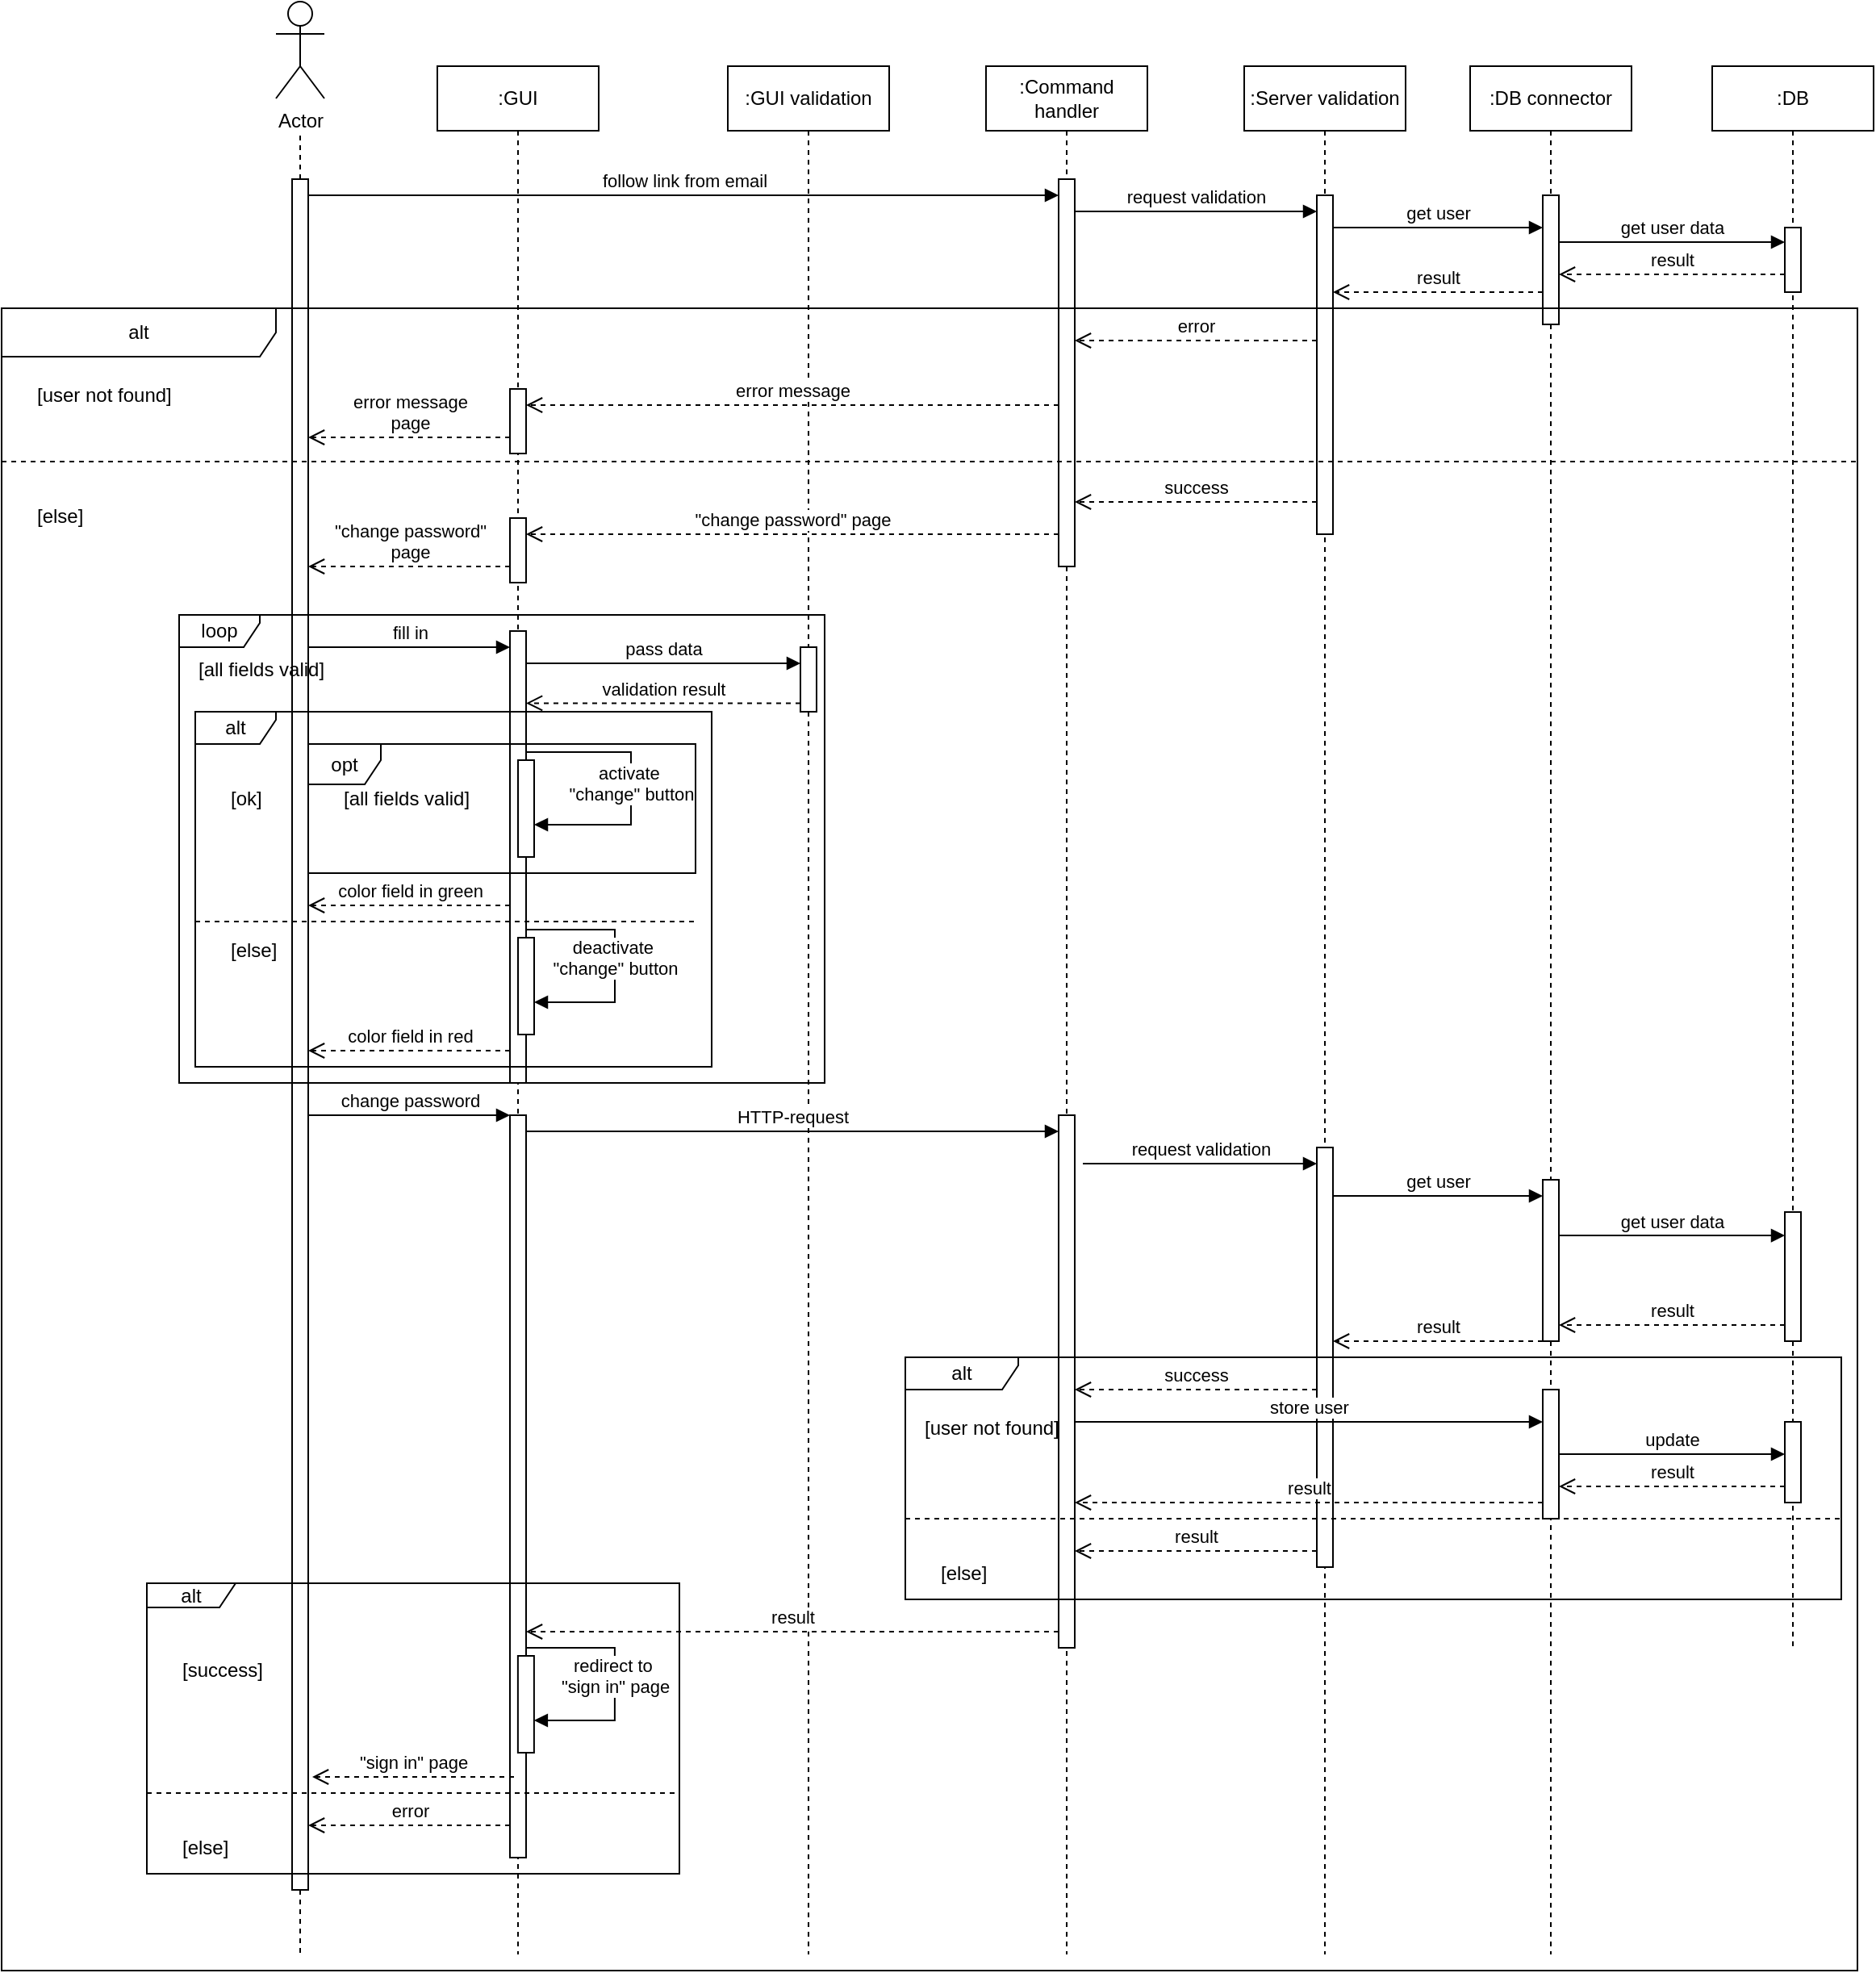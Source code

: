 <mxfile version="24.0.4" type="device">
  <diagram name="Page-1" id="2YBvvXClWsGukQMizWep">
    <mxGraphModel dx="2284" dy="1954" grid="1" gridSize="10" guides="1" tooltips="1" connect="1" arrows="1" fold="1" page="1" pageScale="1" pageWidth="850" pageHeight="1100" math="0" shadow="0">
      <root>
        <mxCell id="0" />
        <mxCell id="1" parent="0" />
        <mxCell id="BkvkmUMkXavDiM1oEpL3-1" value="" style="html=1;points=[];perimeter=orthogonalPerimeter;outlineConnect=0;targetShapes=umlLifeline;portConstraint=eastwest;newEdgeStyle={&quot;edgeStyle&quot;:&quot;elbowEdgeStyle&quot;,&quot;elbow&quot;:&quot;vertical&quot;,&quot;curved&quot;:0,&quot;rounded&quot;:0};" parent="1" vertex="1">
          <mxGeometry x="-50" y="100" width="10" height="1060" as="geometry" />
        </mxCell>
        <mxCell id="aM9ryv3xv72pqoxQDRHE-1" value=":GUI" style="shape=umlLifeline;perimeter=lifelinePerimeter;whiteSpace=wrap;html=1;container=0;dropTarget=0;collapsible=0;recursiveResize=0;outlineConnect=0;portConstraint=eastwest;newEdgeStyle={&quot;edgeStyle&quot;:&quot;elbowEdgeStyle&quot;,&quot;elbow&quot;:&quot;vertical&quot;,&quot;curved&quot;:0,&quot;rounded&quot;:0};" parent="1" vertex="1">
          <mxGeometry x="40" y="30" width="100" height="1170" as="geometry" />
        </mxCell>
        <mxCell id="SKgXmb6KjHLhrc9L7J1O-16" value="" style="html=1;points=[];perimeter=orthogonalPerimeter;outlineConnect=0;targetShapes=umlLifeline;portConstraint=eastwest;newEdgeStyle={&quot;edgeStyle&quot;:&quot;elbowEdgeStyle&quot;,&quot;elbow&quot;:&quot;vertical&quot;,&quot;curved&quot;:0,&quot;rounded&quot;:0};" parent="aM9ryv3xv72pqoxQDRHE-1" vertex="1">
          <mxGeometry x="45" y="200" width="10" height="40" as="geometry" />
        </mxCell>
        <mxCell id="aM9ryv3xv72pqoxQDRHE-5" value=":GUI validation" style="shape=umlLifeline;perimeter=lifelinePerimeter;whiteSpace=wrap;html=1;container=0;dropTarget=0;collapsible=0;recursiveResize=0;outlineConnect=0;portConstraint=eastwest;newEdgeStyle={&quot;edgeStyle&quot;:&quot;elbowEdgeStyle&quot;,&quot;elbow&quot;:&quot;vertical&quot;,&quot;curved&quot;:0,&quot;rounded&quot;:0};" parent="1" vertex="1">
          <mxGeometry x="220" y="30" width="100" height="1170" as="geometry" />
        </mxCell>
        <mxCell id="QLpWfq_dHeG4VFFPkYtZ-1" value="Actor" style="shape=umlActor;verticalLabelPosition=bottom;verticalAlign=top;html=1;outlineConnect=0;" parent="1" vertex="1">
          <mxGeometry x="-60" y="-10" width="30" height="60" as="geometry" />
        </mxCell>
        <mxCell id="QLpWfq_dHeG4VFFPkYtZ-3" value="" style="endArrow=none;dashed=1;html=1;rounded=0;" parent="1" source="BkvkmUMkXavDiM1oEpL3-1" edge="1">
          <mxGeometry width="50" height="50" relative="1" as="geometry">
            <mxPoint x="-45" y="620" as="sourcePoint" />
            <mxPoint x="-45" y="70" as="targetPoint" />
          </mxGeometry>
        </mxCell>
        <mxCell id="QLpWfq_dHeG4VFFPkYtZ-4" value=":Command handler" style="shape=umlLifeline;perimeter=lifelinePerimeter;whiteSpace=wrap;html=1;container=0;dropTarget=0;collapsible=0;recursiveResize=0;outlineConnect=0;portConstraint=eastwest;newEdgeStyle={&quot;edgeStyle&quot;:&quot;elbowEdgeStyle&quot;,&quot;elbow&quot;:&quot;vertical&quot;,&quot;curved&quot;:0,&quot;rounded&quot;:0};" parent="1" vertex="1">
          <mxGeometry x="380" y="30" width="100" height="1170" as="geometry" />
        </mxCell>
        <mxCell id="SKgXmb6KjHLhrc9L7J1O-4" value="" style="html=1;points=[];perimeter=orthogonalPerimeter;outlineConnect=0;targetShapes=umlLifeline;portConstraint=eastwest;newEdgeStyle={&quot;edgeStyle&quot;:&quot;elbowEdgeStyle&quot;,&quot;elbow&quot;:&quot;vertical&quot;,&quot;curved&quot;:0,&quot;rounded&quot;:0};" parent="QLpWfq_dHeG4VFFPkYtZ-4" vertex="1">
          <mxGeometry x="45" y="70" width="10" height="240" as="geometry" />
        </mxCell>
        <mxCell id="QLpWfq_dHeG4VFFPkYtZ-6" value=":Server validation" style="shape=umlLifeline;perimeter=lifelinePerimeter;whiteSpace=wrap;html=1;container=0;dropTarget=0;collapsible=0;recursiveResize=0;outlineConnect=0;portConstraint=eastwest;newEdgeStyle={&quot;edgeStyle&quot;:&quot;elbowEdgeStyle&quot;,&quot;elbow&quot;:&quot;vertical&quot;,&quot;curved&quot;:0,&quot;rounded&quot;:0};" parent="1" vertex="1">
          <mxGeometry x="540" y="30" width="100" height="1170" as="geometry" />
        </mxCell>
        <mxCell id="SKgXmb6KjHLhrc9L7J1O-5" value="" style="html=1;points=[];perimeter=orthogonalPerimeter;outlineConnect=0;targetShapes=umlLifeline;portConstraint=eastwest;newEdgeStyle={&quot;edgeStyle&quot;:&quot;elbowEdgeStyle&quot;,&quot;elbow&quot;:&quot;vertical&quot;,&quot;curved&quot;:0,&quot;rounded&quot;:0};" parent="QLpWfq_dHeG4VFFPkYtZ-6" vertex="1">
          <mxGeometry x="45" y="80" width="10" height="210" as="geometry" />
        </mxCell>
        <mxCell id="QLpWfq_dHeG4VFFPkYtZ-8" value=":DB connector" style="shape=umlLifeline;perimeter=lifelinePerimeter;whiteSpace=wrap;html=1;container=0;dropTarget=0;collapsible=0;recursiveResize=0;outlineConnect=0;portConstraint=eastwest;newEdgeStyle={&quot;edgeStyle&quot;:&quot;elbowEdgeStyle&quot;,&quot;elbow&quot;:&quot;vertical&quot;,&quot;curved&quot;:0,&quot;rounded&quot;:0};" parent="1" vertex="1">
          <mxGeometry x="680" y="30" width="100" height="1170" as="geometry" />
        </mxCell>
        <mxCell id="SKgXmb6KjHLhrc9L7J1O-6" value="" style="html=1;points=[];perimeter=orthogonalPerimeter;outlineConnect=0;targetShapes=umlLifeline;portConstraint=eastwest;newEdgeStyle={&quot;edgeStyle&quot;:&quot;elbowEdgeStyle&quot;,&quot;elbow&quot;:&quot;vertical&quot;,&quot;curved&quot;:0,&quot;rounded&quot;:0};" parent="QLpWfq_dHeG4VFFPkYtZ-8" vertex="1">
          <mxGeometry x="45" y="80" width="10" height="80" as="geometry" />
        </mxCell>
        <mxCell id="QLpWfq_dHeG4VFFPkYtZ-10" value=":DB" style="shape=umlLifeline;perimeter=lifelinePerimeter;whiteSpace=wrap;html=1;container=0;dropTarget=0;collapsible=0;recursiveResize=0;outlineConnect=0;portConstraint=eastwest;newEdgeStyle={&quot;edgeStyle&quot;:&quot;elbowEdgeStyle&quot;,&quot;elbow&quot;:&quot;vertical&quot;,&quot;curved&quot;:0,&quot;rounded&quot;:0};" parent="1" vertex="1">
          <mxGeometry x="830" y="30" width="100" height="980" as="geometry" />
        </mxCell>
        <mxCell id="SKgXmb6KjHLhrc9L7J1O-7" value="" style="html=1;points=[];perimeter=orthogonalPerimeter;outlineConnect=0;targetShapes=umlLifeline;portConstraint=eastwest;newEdgeStyle={&quot;edgeStyle&quot;:&quot;elbowEdgeStyle&quot;,&quot;elbow&quot;:&quot;vertical&quot;,&quot;curved&quot;:0,&quot;rounded&quot;:0};" parent="QLpWfq_dHeG4VFFPkYtZ-10" vertex="1">
          <mxGeometry x="45" y="100" width="10" height="40" as="geometry" />
        </mxCell>
        <mxCell id="BkvkmUMkXavDiM1oEpL3-3" value="follow link from email" style="html=1;verticalAlign=bottom;endArrow=block;edgeStyle=elbowEdgeStyle;elbow=horizontal;curved=0;rounded=0;" parent="1" target="SKgXmb6KjHLhrc9L7J1O-4" edge="1">
          <mxGeometry relative="1" as="geometry">
            <mxPoint x="-40" y="110" as="sourcePoint" />
            <Array as="points">
              <mxPoint x="20" y="110" />
            </Array>
            <mxPoint x="85" y="110" as="targetPoint" />
          </mxGeometry>
        </mxCell>
        <mxCell id="SKgXmb6KjHLhrc9L7J1O-1" value="alt" style="shape=umlFrame;whiteSpace=wrap;html=1;pointerEvents=0;recursiveResize=0;container=1;collapsible=0;width=170;" parent="1" vertex="1">
          <mxGeometry x="-230" y="180" width="1150" height="1030" as="geometry" />
        </mxCell>
        <mxCell id="SKgXmb6KjHLhrc9L7J1O-23" value="" style="html=1;points=[];perimeter=orthogonalPerimeter;outlineConnect=0;targetShapes=umlLifeline;portConstraint=eastwest;newEdgeStyle={&quot;edgeStyle&quot;:&quot;elbowEdgeStyle&quot;,&quot;elbow&quot;:&quot;vertical&quot;,&quot;curved&quot;:0,&quot;rounded&quot;:0};" parent="SKgXmb6KjHLhrc9L7J1O-1" vertex="1">
          <mxGeometry x="315" y="500" width="10" height="460" as="geometry" />
        </mxCell>
        <mxCell id="SKgXmb6KjHLhrc9L7J1O-25" value="" style="html=1;points=[];perimeter=orthogonalPerimeter;outlineConnect=0;targetShapes=umlLifeline;portConstraint=eastwest;newEdgeStyle={&quot;edgeStyle&quot;:&quot;elbowEdgeStyle&quot;,&quot;elbow&quot;:&quot;vertical&quot;,&quot;curved&quot;:0,&quot;rounded&quot;:0};" parent="SKgXmb6KjHLhrc9L7J1O-1" vertex="1">
          <mxGeometry x="315" y="200" width="10" height="280" as="geometry" />
        </mxCell>
        <mxCell id="SKgXmb6KjHLhrc9L7J1O-2" value="[user not found]" style="text;html=1;" parent="SKgXmb6KjHLhrc9L7J1O-1" vertex="1">
          <mxGeometry width="100" height="20" relative="1" as="geometry">
            <mxPoint x="20" y="40" as="offset" />
          </mxGeometry>
        </mxCell>
        <mxCell id="SKgXmb6KjHLhrc9L7J1O-3" value="[else]" style="line;strokeWidth=1;dashed=1;labelPosition=center;verticalLabelPosition=bottom;align=left;verticalAlign=top;spacingLeft=20;spacingTop=15;html=1;whiteSpace=wrap;" parent="SKgXmb6KjHLhrc9L7J1O-1" vertex="1">
          <mxGeometry y="90" width="1150" height="10" as="geometry" />
        </mxCell>
        <mxCell id="SKgXmb6KjHLhrc9L7J1O-15" value="success" style="html=1;verticalAlign=bottom;endArrow=open;dashed=1;endSize=8;edgeStyle=elbowEdgeStyle;elbow=vertical;curved=0;rounded=0;" parent="SKgXmb6KjHLhrc9L7J1O-1" edge="1">
          <mxGeometry relative="1" as="geometry">
            <mxPoint x="665" y="120" as="targetPoint" />
            <Array as="points">
              <mxPoint x="750" y="120" />
            </Array>
            <mxPoint x="815" y="120" as="sourcePoint" />
          </mxGeometry>
        </mxCell>
        <mxCell id="SKgXmb6KjHLhrc9L7J1O-13" value="error" style="html=1;verticalAlign=bottom;endArrow=open;dashed=1;endSize=8;edgeStyle=elbowEdgeStyle;elbow=vertical;curved=0;rounded=0;" parent="SKgXmb6KjHLhrc9L7J1O-1" edge="1">
          <mxGeometry relative="1" as="geometry">
            <mxPoint x="665" y="20" as="targetPoint" />
            <Array as="points">
              <mxPoint x="750" y="20" />
            </Array>
            <mxPoint x="815" y="20" as="sourcePoint" />
          </mxGeometry>
        </mxCell>
        <mxCell id="SKgXmb6KjHLhrc9L7J1O-14" value="error message" style="html=1;verticalAlign=bottom;endArrow=open;dashed=1;endSize=8;edgeStyle=elbowEdgeStyle;elbow=vertical;curved=0;rounded=0;" parent="SKgXmb6KjHLhrc9L7J1O-1" edge="1">
          <mxGeometry relative="1" as="geometry">
            <mxPoint x="325" y="60" as="targetPoint" />
            <Array as="points">
              <mxPoint x="590" y="60" />
            </Array>
            <mxPoint x="655" y="60" as="sourcePoint" />
          </mxGeometry>
        </mxCell>
        <mxCell id="SKgXmb6KjHLhrc9L7J1O-17" value="error message&lt;div&gt;page&lt;/div&gt;" style="html=1;verticalAlign=bottom;endArrow=open;dashed=1;endSize=8;edgeStyle=elbowEdgeStyle;elbow=vertical;curved=0;rounded=0;" parent="SKgXmb6KjHLhrc9L7J1O-1" edge="1">
          <mxGeometry relative="1" as="geometry">
            <mxPoint x="190" y="80" as="targetPoint" />
            <Array as="points">
              <mxPoint x="260" y="80" />
            </Array>
            <mxPoint x="315" y="80" as="sourcePoint" />
          </mxGeometry>
        </mxCell>
        <mxCell id="SKgXmb6KjHLhrc9L7J1O-22" value="&quot;change password&quot; page" style="html=1;verticalAlign=bottom;endArrow=open;dashed=1;endSize=8;edgeStyle=elbowEdgeStyle;elbow=vertical;curved=0;rounded=0;" parent="SKgXmb6KjHLhrc9L7J1O-1" edge="1">
          <mxGeometry relative="1" as="geometry">
            <mxPoint x="325" y="140" as="targetPoint" />
            <Array as="points">
              <mxPoint x="585" y="140" />
            </Array>
            <mxPoint x="655" y="140" as="sourcePoint" />
          </mxGeometry>
        </mxCell>
        <mxCell id="SKgXmb6KjHLhrc9L7J1O-20" value="" style="html=1;points=[];perimeter=orthogonalPerimeter;outlineConnect=0;targetShapes=umlLifeline;portConstraint=eastwest;newEdgeStyle={&quot;edgeStyle&quot;:&quot;elbowEdgeStyle&quot;,&quot;elbow&quot;:&quot;vertical&quot;,&quot;curved&quot;:0,&quot;rounded&quot;:0};" parent="SKgXmb6KjHLhrc9L7J1O-1" vertex="1">
          <mxGeometry x="315" y="130" width="10" height="40" as="geometry" />
        </mxCell>
        <mxCell id="SKgXmb6KjHLhrc9L7J1O-18" value="&quot;change password&quot;&lt;div&gt;page&lt;/div&gt;" style="html=1;verticalAlign=bottom;endArrow=open;dashed=1;endSize=8;edgeStyle=elbowEdgeStyle;elbow=vertical;curved=0;rounded=0;" parent="SKgXmb6KjHLhrc9L7J1O-1" edge="1">
          <mxGeometry relative="1" as="geometry">
            <mxPoint x="190" y="160" as="targetPoint" />
            <Array as="points" />
            <mxPoint x="315" y="160" as="sourcePoint" />
          </mxGeometry>
        </mxCell>
        <mxCell id="BkvkmUMkXavDiM1oEpL3-13" value="activate&amp;nbsp;&lt;div&gt;&quot;change&quot; button&lt;/div&gt;" style="html=1;verticalAlign=bottom;endArrow=block;edgeStyle=orthogonalEdgeStyle;elbow=horizontal;rounded=0;" parent="SKgXmb6KjHLhrc9L7J1O-1" target="BkvkmUMkXavDiM1oEpL3-14" edge="1">
          <mxGeometry x="0.176" relative="1" as="geometry">
            <mxPoint x="325" y="275" as="sourcePoint" />
            <Array as="points">
              <mxPoint x="390" y="275" />
              <mxPoint x="390" y="320" />
            </Array>
            <mxPoint x="370" y="339.999" as="targetPoint" />
            <mxPoint as="offset" />
          </mxGeometry>
        </mxCell>
        <mxCell id="aM9ryv3xv72pqoxQDRHE-6" value="" style="html=1;points=[];perimeter=orthogonalPerimeter;outlineConnect=0;targetShapes=umlLifeline;portConstraint=eastwest;newEdgeStyle={&quot;edgeStyle&quot;:&quot;elbowEdgeStyle&quot;,&quot;elbow&quot;:&quot;vertical&quot;,&quot;curved&quot;:0,&quot;rounded&quot;:0};" parent="SKgXmb6KjHLhrc9L7J1O-1" vertex="1">
          <mxGeometry x="495" y="210" width="10" height="40" as="geometry" />
        </mxCell>
        <mxCell id="QLpWfq_dHeG4VFFPkYtZ-5" value="" style="html=1;points=[];perimeter=orthogonalPerimeter;outlineConnect=0;targetShapes=umlLifeline;portConstraint=eastwest;newEdgeStyle={&quot;edgeStyle&quot;:&quot;elbowEdgeStyle&quot;,&quot;elbow&quot;:&quot;vertical&quot;,&quot;curved&quot;:0,&quot;rounded&quot;:0};" parent="SKgXmb6KjHLhrc9L7J1O-1" vertex="1">
          <mxGeometry x="655" y="500" width="10" height="330" as="geometry" />
        </mxCell>
        <mxCell id="QLpWfq_dHeG4VFFPkYtZ-7" value="" style="html=1;points=[];perimeter=orthogonalPerimeter;outlineConnect=0;targetShapes=umlLifeline;portConstraint=eastwest;newEdgeStyle={&quot;edgeStyle&quot;:&quot;elbowEdgeStyle&quot;,&quot;elbow&quot;:&quot;vertical&quot;,&quot;curved&quot;:0,&quot;rounded&quot;:0};" parent="SKgXmb6KjHLhrc9L7J1O-1" vertex="1">
          <mxGeometry x="815" y="520" width="10" height="260" as="geometry" />
        </mxCell>
        <mxCell id="QLpWfq_dHeG4VFFPkYtZ-9" value="" style="html=1;points=[];perimeter=orthogonalPerimeter;outlineConnect=0;targetShapes=umlLifeline;portConstraint=eastwest;newEdgeStyle={&quot;edgeStyle&quot;:&quot;elbowEdgeStyle&quot;,&quot;elbow&quot;:&quot;vertical&quot;,&quot;curved&quot;:0,&quot;rounded&quot;:0};" parent="SKgXmb6KjHLhrc9L7J1O-1" vertex="1">
          <mxGeometry x="955" y="540" width="10" height="100" as="geometry" />
        </mxCell>
        <mxCell id="BkvkmUMkXavDiM1oEpL3-50" value="" style="html=1;points=[];perimeter=orthogonalPerimeter;outlineConnect=0;targetShapes=umlLifeline;portConstraint=eastwest;newEdgeStyle={&quot;edgeStyle&quot;:&quot;elbowEdgeStyle&quot;,&quot;elbow&quot;:&quot;vertical&quot;,&quot;curved&quot;:0,&quot;rounded&quot;:0};" parent="SKgXmb6KjHLhrc9L7J1O-1" vertex="1">
          <mxGeometry x="955" y="670" width="10" height="80" as="geometry" />
        </mxCell>
        <mxCell id="QLpWfq_dHeG4VFFPkYtZ-11" value="" style="html=1;points=[];perimeter=orthogonalPerimeter;outlineConnect=0;targetShapes=umlLifeline;portConstraint=eastwest;newEdgeStyle={&quot;edgeStyle&quot;:&quot;elbowEdgeStyle&quot;,&quot;elbow&quot;:&quot;vertical&quot;,&quot;curved&quot;:0,&quot;rounded&quot;:0};" parent="SKgXmb6KjHLhrc9L7J1O-1" vertex="1">
          <mxGeometry x="1105" y="560" width="10" height="80" as="geometry" />
        </mxCell>
        <mxCell id="BkvkmUMkXavDiM1oEpL3-4" value="loop" style="shape=umlFrame;whiteSpace=wrap;html=1;pointerEvents=0;recursiveResize=0;container=1;collapsible=0;width=50;height=20;verticalAlign=middle;" parent="SKgXmb6KjHLhrc9L7J1O-1" vertex="1">
          <mxGeometry x="110" y="190" width="400" height="290" as="geometry" />
        </mxCell>
        <mxCell id="BkvkmUMkXavDiM1oEpL3-5" value="[all fields valid]" style="text;html=1;" parent="BkvkmUMkXavDiM1oEpL3-4" vertex="1">
          <mxGeometry width="100" height="20" relative="1" as="geometry">
            <mxPoint x="10" y="20" as="offset" />
          </mxGeometry>
        </mxCell>
        <mxCell id="BkvkmUMkXavDiM1oEpL3-9" value="alt" style="shape=umlFrame;whiteSpace=wrap;html=1;pointerEvents=0;recursiveResize=0;container=1;collapsible=0;width=50;height=20;" parent="BkvkmUMkXavDiM1oEpL3-4" vertex="1">
          <mxGeometry x="10" y="60" width="320" height="220" as="geometry" />
        </mxCell>
        <mxCell id="BkvkmUMkXavDiM1oEpL3-10" value="[ok]" style="text;html=1;" parent="BkvkmUMkXavDiM1oEpL3-9" vertex="1">
          <mxGeometry width="100" height="20" relative="1" as="geometry">
            <mxPoint x="20" y="40" as="offset" />
          </mxGeometry>
        </mxCell>
        <mxCell id="BkvkmUMkXavDiM1oEpL3-11" value="[else]" style="line;strokeWidth=1;dashed=1;labelPosition=center;verticalLabelPosition=bottom;align=left;verticalAlign=middle;spacingLeft=20;spacingTop=15;html=1;whiteSpace=wrap;" parent="BkvkmUMkXavDiM1oEpL3-9" vertex="1">
          <mxGeometry y="125" width="310" height="10" as="geometry" />
        </mxCell>
        <mxCell id="BkvkmUMkXavDiM1oEpL3-17" value="opt" style="shape=umlFrame;whiteSpace=wrap;html=1;pointerEvents=0;recursiveResize=0;container=1;collapsible=0;width=45;height=25;" parent="BkvkmUMkXavDiM1oEpL3-9" vertex="1">
          <mxGeometry x="70" y="20" width="240" height="80" as="geometry" />
        </mxCell>
        <mxCell id="BkvkmUMkXavDiM1oEpL3-18" value="[all fields valid]" style="text;html=1;" parent="BkvkmUMkXavDiM1oEpL3-17" vertex="1">
          <mxGeometry width="100" height="20" relative="1" as="geometry">
            <mxPoint x="20" y="20" as="offset" />
          </mxGeometry>
        </mxCell>
        <mxCell id="BkvkmUMkXavDiM1oEpL3-24" value="" style="html=1;points=[];perimeter=orthogonalPerimeter;outlineConnect=0;targetShapes=umlLifeline;portConstraint=eastwest;newEdgeStyle={&quot;edgeStyle&quot;:&quot;elbowEdgeStyle&quot;,&quot;elbow&quot;:&quot;vertical&quot;,&quot;curved&quot;:0,&quot;rounded&quot;:0};" parent="BkvkmUMkXavDiM1oEpL3-9" vertex="1">
          <mxGeometry x="200" y="140" width="10" height="60" as="geometry" />
        </mxCell>
        <mxCell id="SKgXmb6KjHLhrc9L7J1O-24" value="" style="html=1;points=[];perimeter=orthogonalPerimeter;outlineConnect=0;targetShapes=umlLifeline;portConstraint=eastwest;newEdgeStyle={&quot;edgeStyle&quot;:&quot;elbowEdgeStyle&quot;,&quot;elbow&quot;:&quot;vertical&quot;,&quot;curved&quot;:0,&quot;rounded&quot;:0};" parent="BkvkmUMkXavDiM1oEpL3-9" vertex="1">
          <mxGeometry x="200" y="140" width="10" height="60" as="geometry" />
        </mxCell>
        <mxCell id="aM9ryv3xv72pqoxQDRHE-7" value="fill in" style="html=1;verticalAlign=bottom;endArrow=block;edgeStyle=elbowEdgeStyle;elbow=horizontal;curved=0;rounded=0;" parent="SKgXmb6KjHLhrc9L7J1O-1" edge="1">
          <mxGeometry relative="1" as="geometry">
            <mxPoint x="190" y="210" as="sourcePoint" />
            <Array as="points">
              <mxPoint x="285" y="210" />
            </Array>
            <mxPoint x="315" y="210" as="targetPoint" />
          </mxGeometry>
        </mxCell>
        <mxCell id="BkvkmUMkXavDiM1oEpL3-8" value="pass data" style="html=1;verticalAlign=bottom;endArrow=block;edgeStyle=elbowEdgeStyle;elbow=horizontal;curved=0;rounded=0;" parent="SKgXmb6KjHLhrc9L7J1O-1" target="aM9ryv3xv72pqoxQDRHE-6" edge="1">
          <mxGeometry relative="1" as="geometry">
            <mxPoint x="325" y="220" as="sourcePoint" />
            <Array as="points">
              <mxPoint x="360" y="220" />
            </Array>
            <mxPoint x="325" y="220" as="targetPoint" />
          </mxGeometry>
        </mxCell>
        <mxCell id="BkvkmUMkXavDiM1oEpL3-21" value="color field in green" style="html=1;verticalAlign=bottom;endArrow=open;dashed=1;endSize=8;edgeStyle=elbowEdgeStyle;elbow=vertical;curved=0;rounded=0;" parent="SKgXmb6KjHLhrc9L7J1O-1" edge="1">
          <mxGeometry relative="1" as="geometry">
            <mxPoint x="190" y="370" as="targetPoint" />
            <Array as="points">
              <mxPoint x="240" y="370" />
            </Array>
            <mxPoint x="315" y="370" as="sourcePoint" />
          </mxGeometry>
        </mxCell>
        <mxCell id="BkvkmUMkXavDiM1oEpL3-22" value="color field in red" style="html=1;verticalAlign=bottom;endArrow=open;dashed=1;endSize=8;edgeStyle=elbowEdgeStyle;elbow=vertical;curved=0;rounded=0;" parent="SKgXmb6KjHLhrc9L7J1O-1" edge="1">
          <mxGeometry relative="1" as="geometry">
            <mxPoint x="190" y="460" as="targetPoint" />
            <Array as="points">
              <mxPoint x="250" y="460" />
            </Array>
            <mxPoint x="315" y="460" as="sourcePoint" />
          </mxGeometry>
        </mxCell>
        <mxCell id="BkvkmUMkXavDiM1oEpL3-23" value="deactivate&amp;nbsp;&lt;div&gt;&quot;change&quot; button&lt;/div&gt;" style="html=1;verticalAlign=bottom;endArrow=block;edgeStyle=orthogonalEdgeStyle;elbow=horizontal;rounded=0;" parent="SKgXmb6KjHLhrc9L7J1O-1" target="BkvkmUMkXavDiM1oEpL3-24" edge="1">
          <mxGeometry x="0.176" relative="1" as="geometry">
            <mxPoint x="325" y="385" as="sourcePoint" />
            <Array as="points">
              <mxPoint x="380" y="385" />
              <mxPoint x="380" y="430" />
            </Array>
            <mxPoint x="360" y="449.999" as="targetPoint" />
            <mxPoint as="offset" />
          </mxGeometry>
        </mxCell>
        <mxCell id="BkvkmUMkXavDiM1oEpL3-26" value="change password" style="html=1;verticalAlign=bottom;endArrow=block;edgeStyle=elbowEdgeStyle;elbow=vertical;curved=0;rounded=0;" parent="SKgXmb6KjHLhrc9L7J1O-1" edge="1">
          <mxGeometry relative="1" as="geometry">
            <mxPoint x="190" y="500" as="sourcePoint" />
            <Array as="points" />
            <mxPoint x="315" y="500" as="targetPoint" />
          </mxGeometry>
        </mxCell>
        <mxCell id="BkvkmUMkXavDiM1oEpL3-27" value="HTTP-request" style="html=1;verticalAlign=bottom;endArrow=block;elbow=horizontal;rounded=0;" parent="SKgXmb6KjHLhrc9L7J1O-1" edge="1">
          <mxGeometry relative="1" as="geometry">
            <mxPoint x="325" y="510" as="sourcePoint" />
            <mxPoint x="655" y="510" as="targetPoint" />
          </mxGeometry>
        </mxCell>
        <mxCell id="BkvkmUMkXavDiM1oEpL3-28" value="request validation" style="html=1;verticalAlign=bottom;endArrow=block;elbow=horizontal;rounded=0;" parent="SKgXmb6KjHLhrc9L7J1O-1" target="QLpWfq_dHeG4VFFPkYtZ-7" edge="1">
          <mxGeometry relative="1" as="geometry">
            <mxPoint x="670" y="530" as="sourcePoint" />
            <Array as="points">
              <mxPoint x="815" y="530" />
            </Array>
            <mxPoint x="820" y="530" as="targetPoint" />
          </mxGeometry>
        </mxCell>
        <mxCell id="BkvkmUMkXavDiM1oEpL3-29" value="get user" style="html=1;verticalAlign=bottom;endArrow=block;elbow=horizontal;rounded=0;" parent="SKgXmb6KjHLhrc9L7J1O-1" source="QLpWfq_dHeG4VFFPkYtZ-7" target="QLpWfq_dHeG4VFFPkYtZ-9" edge="1">
          <mxGeometry relative="1" as="geometry">
            <mxPoint x="680" y="540" as="sourcePoint" />
            <Array as="points">
              <mxPoint x="900" y="550" />
            </Array>
            <mxPoint x="825" y="540" as="targetPoint" />
          </mxGeometry>
        </mxCell>
        <mxCell id="BkvkmUMkXavDiM1oEpL3-30" value="get user data" style="html=1;verticalAlign=bottom;endArrow=block;elbow=horizontal;rounded=0;" parent="SKgXmb6KjHLhrc9L7J1O-1" edge="1">
          <mxGeometry relative="1" as="geometry">
            <mxPoint x="965" y="574.52" as="sourcePoint" />
            <Array as="points" />
            <mxPoint x="1105" y="574.52" as="targetPoint" />
          </mxGeometry>
        </mxCell>
        <mxCell id="BkvkmUMkXavDiM1oEpL3-31" value="result" style="html=1;verticalAlign=bottom;endArrow=open;dashed=1;endSize=8;edgeStyle=elbowEdgeStyle;elbow=vertical;curved=0;rounded=0;" parent="SKgXmb6KjHLhrc9L7J1O-1" source="QLpWfq_dHeG4VFFPkYtZ-11" target="QLpWfq_dHeG4VFFPkYtZ-9" edge="1">
          <mxGeometry relative="1" as="geometry">
            <mxPoint x="990" y="630" as="targetPoint" />
            <Array as="points">
              <mxPoint x="1065" y="630" />
            </Array>
            <mxPoint x="1130" y="630" as="sourcePoint" />
          </mxGeometry>
        </mxCell>
        <mxCell id="BkvkmUMkXavDiM1oEpL3-32" value="alt" style="shape=umlFrame;whiteSpace=wrap;html=1;pointerEvents=0;recursiveResize=0;container=1;collapsible=0;width=70;height=20;" parent="SKgXmb6KjHLhrc9L7J1O-1" vertex="1">
          <mxGeometry x="560" y="650" width="580" height="150" as="geometry" />
        </mxCell>
        <mxCell id="BkvkmUMkXavDiM1oEpL3-33" value="[user not found]" style="text;html=1;" parent="BkvkmUMkXavDiM1oEpL3-32" vertex="1">
          <mxGeometry width="100" height="20" relative="1" as="geometry">
            <mxPoint x="10" y="30" as="offset" />
          </mxGeometry>
        </mxCell>
        <mxCell id="BkvkmUMkXavDiM1oEpL3-34" value="[else]" style="line;strokeWidth=1;dashed=1;labelPosition=center;verticalLabelPosition=bottom;align=left;verticalAlign=top;spacingLeft=20;spacingTop=15;html=1;whiteSpace=wrap;" parent="BkvkmUMkXavDiM1oEpL3-32" vertex="1">
          <mxGeometry y="95" width="580" height="10" as="geometry" />
        </mxCell>
        <mxCell id="BkvkmUMkXavDiM1oEpL3-36" value="update" style="html=1;verticalAlign=bottom;endArrow=block;elbow=horizontal;rounded=0;" parent="BkvkmUMkXavDiM1oEpL3-32" edge="1">
          <mxGeometry relative="1" as="geometry">
            <mxPoint x="405" y="60" as="sourcePoint" />
            <Array as="points" />
            <mxPoint x="545" y="60" as="targetPoint" />
          </mxGeometry>
        </mxCell>
        <mxCell id="BkvkmUMkXavDiM1oEpL3-37" value="result" style="html=1;verticalAlign=bottom;endArrow=open;dashed=1;endSize=8;edgeStyle=elbowEdgeStyle;elbow=vertical;curved=0;rounded=0;" parent="BkvkmUMkXavDiM1oEpL3-32" edge="1">
          <mxGeometry relative="1" as="geometry">
            <mxPoint x="405" y="80" as="targetPoint" />
            <Array as="points">
              <mxPoint x="510" y="80" />
            </Array>
            <mxPoint x="545" y="80" as="sourcePoint" />
          </mxGeometry>
        </mxCell>
        <mxCell id="BkvkmUMkXavDiM1oEpL3-40" value="result" style="html=1;verticalAlign=bottom;endArrow=open;dashed=1;endSize=8;edgeStyle=elbowEdgeStyle;elbow=vertical;curved=0;rounded=0;" parent="BkvkmUMkXavDiM1oEpL3-32" edge="1">
          <mxGeometry relative="1" as="geometry">
            <mxPoint x="105" y="90" as="targetPoint" />
            <Array as="points">
              <mxPoint x="290" y="90" />
            </Array>
            <mxPoint x="395" y="90" as="sourcePoint" />
          </mxGeometry>
        </mxCell>
        <mxCell id="BkvkmUMkXavDiM1oEpL3-51" value="" style="html=1;points=[];perimeter=orthogonalPerimeter;outlineConnect=0;targetShapes=umlLifeline;portConstraint=eastwest;newEdgeStyle={&quot;edgeStyle&quot;:&quot;elbowEdgeStyle&quot;,&quot;elbow&quot;:&quot;vertical&quot;,&quot;curved&quot;:0,&quot;rounded&quot;:0};" parent="BkvkmUMkXavDiM1oEpL3-32" vertex="1">
          <mxGeometry x="545" y="40" width="10" height="50" as="geometry" />
        </mxCell>
        <mxCell id="BkvkmUMkXavDiM1oEpL3-38" value="result" style="html=1;verticalAlign=bottom;endArrow=open;dashed=1;endSize=8;edgeStyle=elbowEdgeStyle;elbow=vertical;curved=0;rounded=0;" parent="SKgXmb6KjHLhrc9L7J1O-1" source="QLpWfq_dHeG4VFFPkYtZ-9" target="QLpWfq_dHeG4VFFPkYtZ-7" edge="1">
          <mxGeometry relative="1" as="geometry">
            <mxPoint x="975" y="640" as="targetPoint" />
            <Array as="points">
              <mxPoint x="890" y="640" />
            </Array>
            <mxPoint x="1115" y="640" as="sourcePoint" />
          </mxGeometry>
        </mxCell>
        <mxCell id="BkvkmUMkXavDiM1oEpL3-42" value="result" style="html=1;verticalAlign=bottom;endArrow=open;dashed=1;endSize=8;edgeStyle=elbowEdgeStyle;elbow=vertical;curved=0;rounded=0;" parent="SKgXmb6KjHLhrc9L7J1O-1" source="QLpWfq_dHeG4VFFPkYtZ-5" edge="1">
          <mxGeometry relative="1" as="geometry">
            <mxPoint x="325" y="820" as="targetPoint" />
            <Array as="points">
              <mxPoint x="560" y="820" />
            </Array>
            <mxPoint x="815" y="820" as="sourcePoint" />
          </mxGeometry>
        </mxCell>
        <mxCell id="BkvkmUMkXavDiM1oEpL3-35" value="store user" style="html=1;verticalAlign=bottom;endArrow=block;elbow=horizontal;rounded=0;" parent="SKgXmb6KjHLhrc9L7J1O-1" source="QLpWfq_dHeG4VFFPkYtZ-5" target="BkvkmUMkXavDiM1oEpL3-50" edge="1">
          <mxGeometry relative="1" as="geometry">
            <mxPoint x="670" y="690" as="sourcePoint" />
            <Array as="points">
              <mxPoint x="760" y="690" />
            </Array>
            <mxPoint x="960" y="690" as="targetPoint" />
          </mxGeometry>
        </mxCell>
        <mxCell id="BkvkmUMkXavDiM1oEpL3-41" value="result" style="html=1;verticalAlign=bottom;endArrow=open;dashed=1;endSize=8;edgeStyle=elbowEdgeStyle;elbow=vertical;curved=0;rounded=0;" parent="SKgXmb6KjHLhrc9L7J1O-1" source="QLpWfq_dHeG4VFFPkYtZ-7" target="QLpWfq_dHeG4VFFPkYtZ-5" edge="1">
          <mxGeometry relative="1" as="geometry">
            <mxPoint x="670" y="770" as="targetPoint" />
            <Array as="points">
              <mxPoint x="765" y="770" />
            </Array>
            <mxPoint x="820" y="770" as="sourcePoint" />
          </mxGeometry>
        </mxCell>
        <mxCell id="BkvkmUMkXavDiM1oEpL3-39" value="success" style="html=1;verticalAlign=bottom;endArrow=open;dashed=1;endSize=8;edgeStyle=elbowEdgeStyle;elbow=vertical;curved=0;rounded=0;" parent="SKgXmb6KjHLhrc9L7J1O-1" source="QLpWfq_dHeG4VFFPkYtZ-7" target="QLpWfq_dHeG4VFFPkYtZ-5" edge="1">
          <mxGeometry relative="1" as="geometry">
            <mxPoint x="830" y="670" as="targetPoint" />
            <Array as="points">
              <mxPoint x="750" y="670" />
            </Array>
            <mxPoint x="960" y="670" as="sourcePoint" />
          </mxGeometry>
        </mxCell>
        <mxCell id="BkvkmUMkXavDiM1oEpL3-14" value="" style="html=1;points=[];perimeter=orthogonalPerimeter;outlineConnect=0;targetShapes=umlLifeline;portConstraint=eastwest;newEdgeStyle={&quot;edgeStyle&quot;:&quot;elbowEdgeStyle&quot;,&quot;elbow&quot;:&quot;vertical&quot;,&quot;curved&quot;:0,&quot;rounded&quot;:0};" parent="SKgXmb6KjHLhrc9L7J1O-1" vertex="1">
          <mxGeometry x="320" y="280" width="10" height="60" as="geometry" />
        </mxCell>
        <mxCell id="BkvkmUMkXavDiM1oEpL3-2" value="" style="endArrow=none;dashed=1;html=1;rounded=0;" parent="SKgXmb6KjHLhrc9L7J1O-1" edge="1">
          <mxGeometry width="50" height="50" relative="1" as="geometry">
            <mxPoint x="185" y="980" as="sourcePoint" />
            <mxPoint x="185" y="1020" as="targetPoint" />
            <Array as="points" />
          </mxGeometry>
        </mxCell>
        <mxCell id="BkvkmUMkXavDiM1oEpL3-43" value="alt" style="shape=umlFrame;whiteSpace=wrap;html=1;pointerEvents=0;recursiveResize=0;container=1;collapsible=0;width=55;height=15;" parent="SKgXmb6KjHLhrc9L7J1O-1" vertex="1">
          <mxGeometry x="90" y="790" width="330" height="180" as="geometry" />
        </mxCell>
        <mxCell id="BkvkmUMkXavDiM1oEpL3-44" value="[success]" style="text;html=1;" parent="BkvkmUMkXavDiM1oEpL3-43" vertex="1">
          <mxGeometry width="100" height="20" relative="1" as="geometry">
            <mxPoint x="20" y="40" as="offset" />
          </mxGeometry>
        </mxCell>
        <mxCell id="BkvkmUMkXavDiM1oEpL3-45" value="[else]" style="line;strokeWidth=1;dashed=1;labelPosition=center;verticalLabelPosition=bottom;align=left;verticalAlign=top;spacingLeft=20;spacingTop=15;html=1;whiteSpace=wrap;" parent="BkvkmUMkXavDiM1oEpL3-43" vertex="1">
          <mxGeometry y="125" width="330" height="10" as="geometry" />
        </mxCell>
        <mxCell id="BkvkmUMkXavDiM1oEpL3-46" value="" style="html=1;points=[];perimeter=orthogonalPerimeter;outlineConnect=0;targetShapes=umlLifeline;portConstraint=eastwest;newEdgeStyle={&quot;edgeStyle&quot;:&quot;elbowEdgeStyle&quot;,&quot;elbow&quot;:&quot;vertical&quot;,&quot;curved&quot;:0,&quot;rounded&quot;:0};" parent="BkvkmUMkXavDiM1oEpL3-43" vertex="1">
          <mxGeometry x="229.94" y="45" width="10" height="60" as="geometry" />
        </mxCell>
        <mxCell id="BkvkmUMkXavDiM1oEpL3-47" value="redirect to&amp;nbsp;&lt;div&gt;&quot;sign in&quot; page&lt;/div&gt;" style="html=1;verticalAlign=bottom;endArrow=block;edgeStyle=orthogonalEdgeStyle;elbow=horizontal;rounded=0;" parent="BkvkmUMkXavDiM1oEpL3-43" target="BkvkmUMkXavDiM1oEpL3-46" edge="1">
          <mxGeometry x="0.176" relative="1" as="geometry">
            <mxPoint x="234.94" y="40" as="sourcePoint" />
            <Array as="points">
              <mxPoint x="289.94" y="40" />
              <mxPoint x="289.94" y="85" />
            </Array>
            <mxPoint x="269.94" y="104.999" as="targetPoint" />
            <mxPoint as="offset" />
          </mxGeometry>
        </mxCell>
        <mxCell id="BkvkmUMkXavDiM1oEpL3-49" value="error" style="html=1;verticalAlign=bottom;endArrow=open;dashed=1;endSize=8;edgeStyle=elbowEdgeStyle;elbow=vertical;curved=0;rounded=0;" parent="BkvkmUMkXavDiM1oEpL3-43" edge="1">
          <mxGeometry relative="1" as="geometry">
            <mxPoint x="100" y="150" as="targetPoint" />
            <Array as="points">
              <mxPoint x="172.5" y="150" />
            </Array>
            <mxPoint x="225" y="150" as="sourcePoint" />
          </mxGeometry>
        </mxCell>
        <mxCell id="BkvkmUMkXavDiM1oEpL3-48" value="&quot;sign in&quot; page" style="html=1;verticalAlign=bottom;endArrow=open;dashed=1;endSize=8;edgeStyle=elbowEdgeStyle;elbow=vertical;curved=0;rounded=0;" parent="BkvkmUMkXavDiM1oEpL3-43" edge="1">
          <mxGeometry relative="1" as="geometry">
            <mxPoint x="102.5" y="120" as="targetPoint" />
            <Array as="points">
              <mxPoint x="162.5" y="120" />
            </Array>
            <mxPoint x="227.5" y="120" as="sourcePoint" />
          </mxGeometry>
        </mxCell>
        <mxCell id="aM9ryv3xv72pqoxQDRHE-8" value="validation result" style="html=1;verticalAlign=bottom;endArrow=open;dashed=1;endSize=8;edgeStyle=elbowEdgeStyle;elbow=vertical;curved=0;rounded=0;" parent="SKgXmb6KjHLhrc9L7J1O-1" source="aM9ryv3xv72pqoxQDRHE-6" edge="1">
          <mxGeometry relative="1" as="geometry">
            <mxPoint x="325" y="244.71" as="targetPoint" />
            <Array as="points">
              <mxPoint x="385" y="244.71" />
            </Array>
            <mxPoint x="460" y="249.93" as="sourcePoint" />
          </mxGeometry>
        </mxCell>
        <mxCell id="SKgXmb6KjHLhrc9L7J1O-8" value="request validation" style="html=1;verticalAlign=bottom;endArrow=block;edgeStyle=elbowEdgeStyle;elbow=horizontal;curved=0;rounded=0;" parent="1" source="SKgXmb6KjHLhrc9L7J1O-4" target="SKgXmb6KjHLhrc9L7J1O-5" edge="1">
          <mxGeometry relative="1" as="geometry">
            <mxPoint x="-30" y="120" as="sourcePoint" />
            <Array as="points">
              <mxPoint x="510" y="120" />
            </Array>
            <mxPoint x="435" y="120" as="targetPoint" />
          </mxGeometry>
        </mxCell>
        <mxCell id="SKgXmb6KjHLhrc9L7J1O-9" value="get user" style="html=1;verticalAlign=bottom;endArrow=block;edgeStyle=elbowEdgeStyle;elbow=horizontal;curved=0;rounded=0;" parent="1" source="SKgXmb6KjHLhrc9L7J1O-5" target="SKgXmb6KjHLhrc9L7J1O-6" edge="1">
          <mxGeometry relative="1" as="geometry">
            <mxPoint x="445" y="130" as="sourcePoint" />
            <Array as="points">
              <mxPoint x="660" y="130" />
            </Array>
            <mxPoint x="600" y="130" as="targetPoint" />
          </mxGeometry>
        </mxCell>
        <mxCell id="SKgXmb6KjHLhrc9L7J1O-10" value="get user data" style="html=1;verticalAlign=bottom;endArrow=block;edgeStyle=elbowEdgeStyle;elbow=vertical;curved=0;rounded=0;" parent="1" edge="1">
          <mxGeometry relative="1" as="geometry">
            <mxPoint x="735" y="139" as="sourcePoint" />
            <Array as="points">
              <mxPoint x="810" y="139" />
            </Array>
            <mxPoint x="875" y="139" as="targetPoint" />
          </mxGeometry>
        </mxCell>
        <mxCell id="SKgXmb6KjHLhrc9L7J1O-11" value="result" style="html=1;verticalAlign=bottom;endArrow=open;dashed=1;endSize=8;edgeStyle=elbowEdgeStyle;elbow=vertical;curved=0;rounded=0;" parent="1" edge="1">
          <mxGeometry relative="1" as="geometry">
            <mxPoint x="735" y="159" as="targetPoint" />
            <Array as="points">
              <mxPoint x="800" y="159" />
            </Array>
            <mxPoint x="875" y="159" as="sourcePoint" />
          </mxGeometry>
        </mxCell>
        <mxCell id="SKgXmb6KjHLhrc9L7J1O-12" value="result" style="html=1;verticalAlign=bottom;endArrow=open;dashed=1;endSize=8;edgeStyle=elbowEdgeStyle;elbow=horizontal;curved=0;rounded=0;" parent="1" edge="1">
          <mxGeometry relative="1" as="geometry">
            <mxPoint x="595" y="170" as="targetPoint" />
            <Array as="points">
              <mxPoint x="670" y="170" />
            </Array>
            <mxPoint x="725" y="170" as="sourcePoint" />
          </mxGeometry>
        </mxCell>
      </root>
    </mxGraphModel>
  </diagram>
</mxfile>
